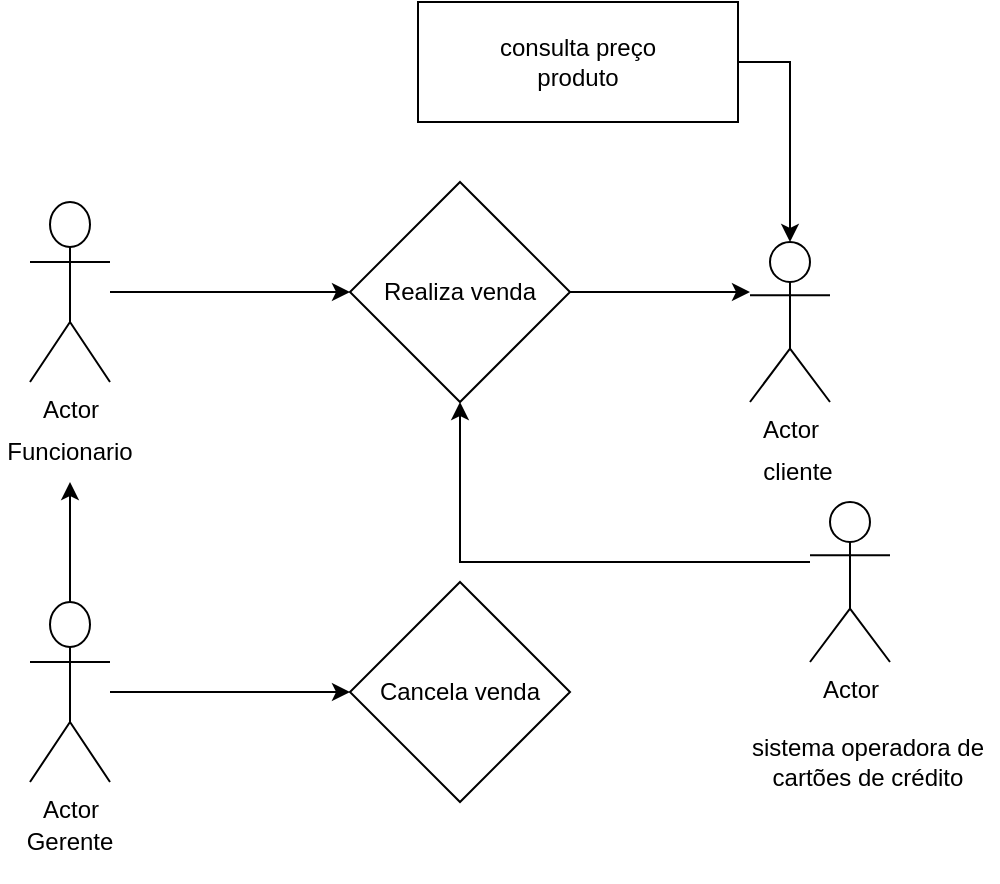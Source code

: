 <mxfile version="21.5.0" type="github">
  <diagram name="Página-1" id="0hCm5TBf1mzVHIIK37kB">
    <mxGraphModel dx="1434" dy="739" grid="1" gridSize="10" guides="1" tooltips="1" connect="1" arrows="1" fold="1" page="1" pageScale="1" pageWidth="827" pageHeight="1169" math="0" shadow="0">
      <root>
        <mxCell id="0" />
        <mxCell id="1" parent="0" />
        <mxCell id="zWNiDY6Ih8EkTgXaSaBU-32" style="edgeStyle=orthogonalEdgeStyle;rounded=0;orthogonalLoop=1;jettySize=auto;html=1;entryX=0;entryY=0.5;entryDx=0;entryDy=0;labelBackgroundColor=none;fontColor=default;" edge="1" parent="1" source="zWNiDY6Ih8EkTgXaSaBU-7" target="zWNiDY6Ih8EkTgXaSaBU-9">
          <mxGeometry relative="1" as="geometry" />
        </mxCell>
        <mxCell id="zWNiDY6Ih8EkTgXaSaBU-7" value="Actor" style="shape=umlActor;verticalLabelPosition=bottom;verticalAlign=top;html=1;outlineConnect=0;labelBackgroundColor=none;" vertex="1" parent="1">
          <mxGeometry x="60" y="320" width="40" height="90" as="geometry" />
        </mxCell>
        <mxCell id="zWNiDY6Ih8EkTgXaSaBU-8" value="Funcionario" style="text;html=1;strokeColor=none;fillColor=none;align=center;verticalAlign=middle;whiteSpace=wrap;rounded=0;labelBackgroundColor=none;" vertex="1" parent="1">
          <mxGeometry x="50" y="430" width="60" height="30" as="geometry" />
        </mxCell>
        <mxCell id="zWNiDY6Ih8EkTgXaSaBU-43" style="edgeStyle=orthogonalEdgeStyle;rounded=0;orthogonalLoop=1;jettySize=auto;html=1;labelBackgroundColor=none;fontColor=default;" edge="1" parent="1" source="zWNiDY6Ih8EkTgXaSaBU-9">
          <mxGeometry relative="1" as="geometry">
            <mxPoint x="420" y="365" as="targetPoint" />
          </mxGeometry>
        </mxCell>
        <mxCell id="zWNiDY6Ih8EkTgXaSaBU-9" value="Realiza venda" style="rhombus;whiteSpace=wrap;html=1;labelBackgroundColor=none;" vertex="1" parent="1">
          <mxGeometry x="220" y="310" width="110" height="110" as="geometry" />
        </mxCell>
        <mxCell id="zWNiDY6Ih8EkTgXaSaBU-29" style="edgeStyle=orthogonalEdgeStyle;rounded=0;orthogonalLoop=1;jettySize=auto;html=1;exitX=0.5;exitY=0;exitDx=0;exitDy=0;exitPerimeter=0;labelBackgroundColor=none;fontColor=default;" edge="1" parent="1" source="zWNiDY6Ih8EkTgXaSaBU-10">
          <mxGeometry relative="1" as="geometry">
            <mxPoint x="80" y="460" as="targetPoint" />
          </mxGeometry>
        </mxCell>
        <mxCell id="zWNiDY6Ih8EkTgXaSaBU-36" style="edgeStyle=orthogonalEdgeStyle;rounded=0;orthogonalLoop=1;jettySize=auto;html=1;entryX=0;entryY=0.5;entryDx=0;entryDy=0;labelBackgroundColor=none;fontColor=default;" edge="1" parent="1" source="zWNiDY6Ih8EkTgXaSaBU-10" target="zWNiDY6Ih8EkTgXaSaBU-11">
          <mxGeometry relative="1" as="geometry" />
        </mxCell>
        <mxCell id="zWNiDY6Ih8EkTgXaSaBU-10" value="Actor" style="shape=umlActor;verticalLabelPosition=bottom;verticalAlign=top;html=1;outlineConnect=0;labelBackgroundColor=none;" vertex="1" parent="1">
          <mxGeometry x="60" y="520" width="40" height="90" as="geometry" />
        </mxCell>
        <mxCell id="zWNiDY6Ih8EkTgXaSaBU-11" value="Cancela venda" style="rhombus;whiteSpace=wrap;html=1;labelBackgroundColor=none;" vertex="1" parent="1">
          <mxGeometry x="220" y="510" width="110" height="110" as="geometry" />
        </mxCell>
        <mxCell id="zWNiDY6Ih8EkTgXaSaBU-12" value="Gerente" style="text;html=1;strokeColor=none;fillColor=none;align=center;verticalAlign=middle;whiteSpace=wrap;rounded=0;labelBackgroundColor=none;" vertex="1" parent="1">
          <mxGeometry x="45" y="620" width="70" height="40" as="geometry" />
        </mxCell>
        <mxCell id="zWNiDY6Ih8EkTgXaSaBU-44" style="edgeStyle=orthogonalEdgeStyle;rounded=0;orthogonalLoop=1;jettySize=auto;html=1;entryX=0.5;entryY=0;entryDx=0;entryDy=0;entryPerimeter=0;labelBackgroundColor=none;fontColor=default;" edge="1" parent="1" source="zWNiDY6Ih8EkTgXaSaBU-13" target="zWNiDY6Ih8EkTgXaSaBU-14">
          <mxGeometry relative="1" as="geometry" />
        </mxCell>
        <mxCell id="zWNiDY6Ih8EkTgXaSaBU-13" value="&lt;div&gt;consulta preço&lt;/div&gt;&lt;div&gt;produto&lt;br&gt;&lt;/div&gt;" style="rounded=0;whiteSpace=wrap;html=1;labelBackgroundColor=none;" vertex="1" parent="1">
          <mxGeometry x="254" y="220" width="160" height="60" as="geometry" />
        </mxCell>
        <mxCell id="zWNiDY6Ih8EkTgXaSaBU-14" value="Actor" style="shape=umlActor;verticalLabelPosition=bottom;verticalAlign=top;html=1;outlineConnect=0;labelBackgroundColor=none;" vertex="1" parent="1">
          <mxGeometry x="420" y="340" width="40" height="80" as="geometry" />
        </mxCell>
        <mxCell id="zWNiDY6Ih8EkTgXaSaBU-16" value="cliente" style="text;html=1;strokeColor=none;fillColor=none;align=center;verticalAlign=middle;whiteSpace=wrap;rounded=0;labelBackgroundColor=none;" vertex="1" parent="1">
          <mxGeometry x="414" y="440" width="60" height="30" as="geometry" />
        </mxCell>
        <mxCell id="zWNiDY6Ih8EkTgXaSaBU-35" style="edgeStyle=orthogonalEdgeStyle;rounded=0;orthogonalLoop=1;jettySize=auto;html=1;labelBackgroundColor=none;fontColor=default;" edge="1" parent="1" source="zWNiDY6Ih8EkTgXaSaBU-17" target="zWNiDY6Ih8EkTgXaSaBU-9">
          <mxGeometry relative="1" as="geometry">
            <Array as="points">
              <mxPoint x="275" y="500" />
            </Array>
          </mxGeometry>
        </mxCell>
        <mxCell id="zWNiDY6Ih8EkTgXaSaBU-17" value="Actor" style="shape=umlActor;verticalLabelPosition=bottom;verticalAlign=top;html=1;outlineConnect=0;labelBackgroundColor=none;" vertex="1" parent="1">
          <mxGeometry x="450" y="470" width="40" height="80" as="geometry" />
        </mxCell>
        <mxCell id="zWNiDY6Ih8EkTgXaSaBU-28" value="&lt;div&gt;sistema operadora de&lt;/div&gt;&lt;div&gt;cartões de crédito&lt;br&gt;&lt;/div&gt;" style="text;html=1;strokeColor=none;fillColor=none;align=center;verticalAlign=middle;whiteSpace=wrap;rounded=0;labelBackgroundColor=none;" vertex="1" parent="1">
          <mxGeometry x="414" y="570" width="130" height="60" as="geometry" />
        </mxCell>
      </root>
    </mxGraphModel>
  </diagram>
</mxfile>
